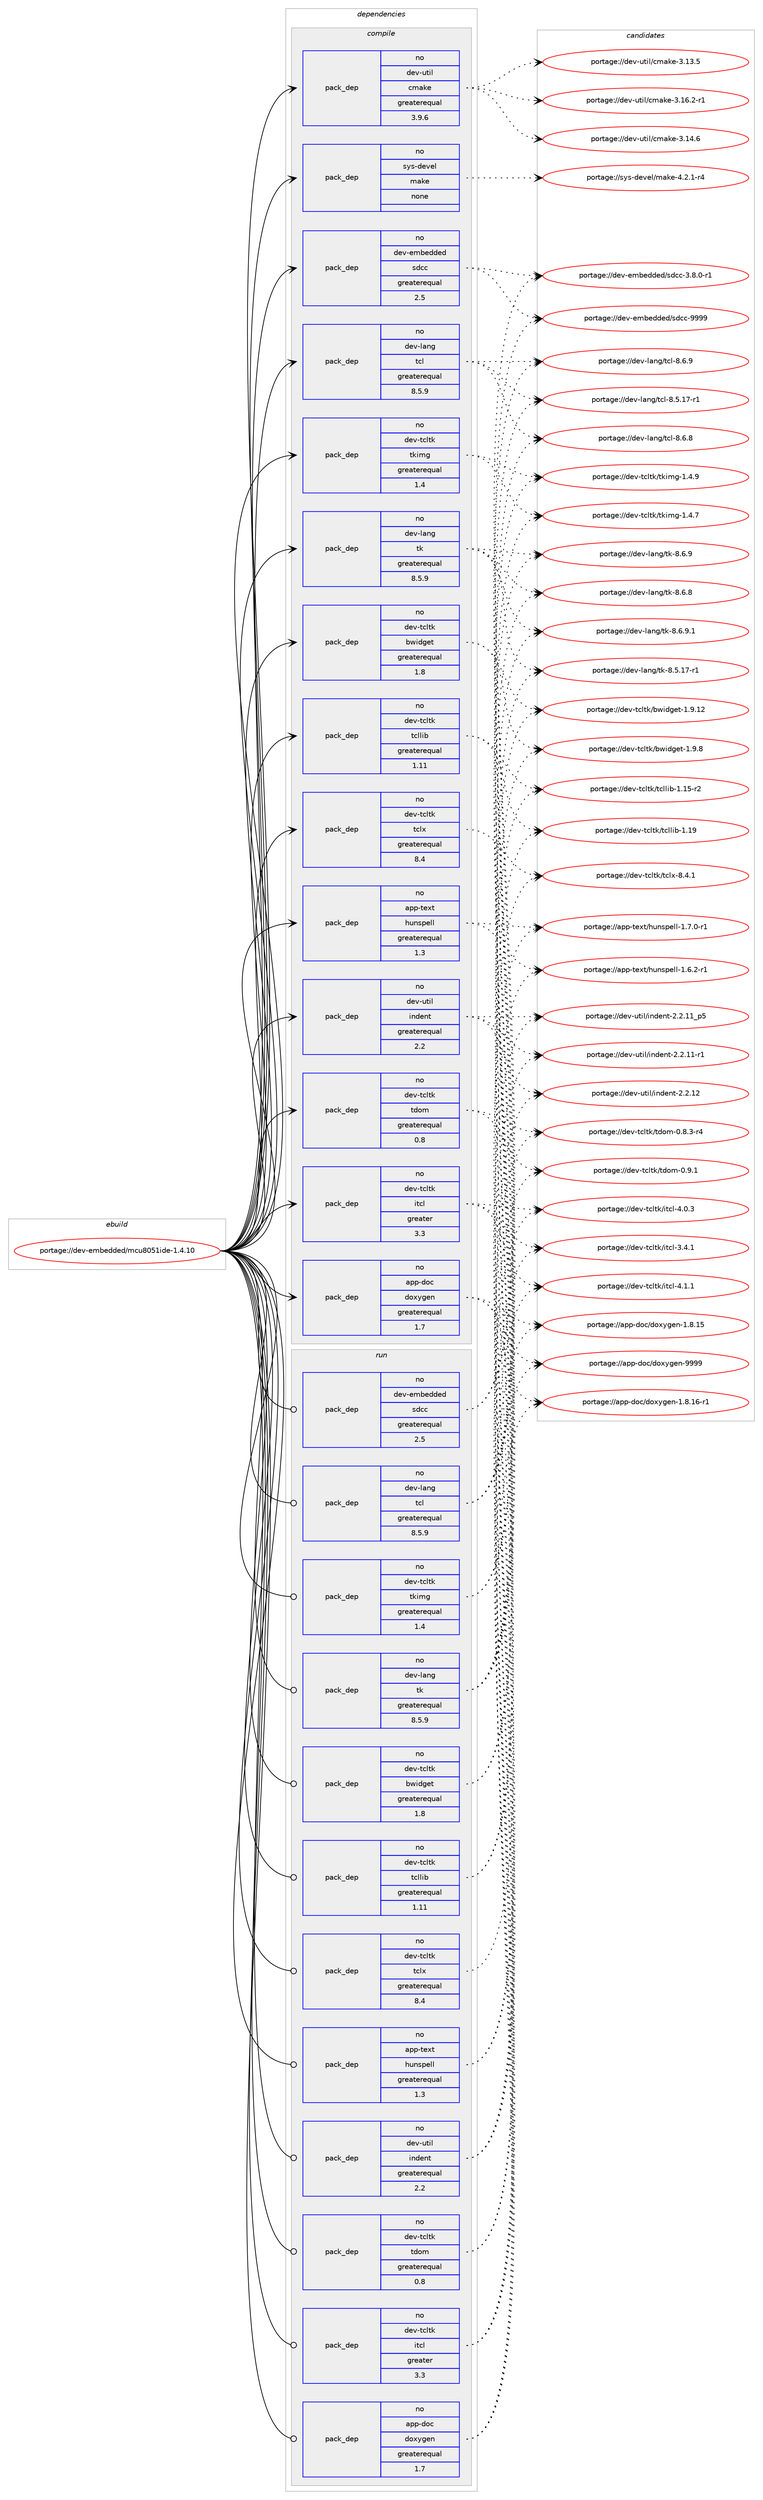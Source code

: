 digraph prolog {

# *************
# Graph options
# *************

newrank=true;
concentrate=true;
compound=true;
graph [rankdir=LR,fontname=Helvetica,fontsize=10,ranksep=1.5];#, ranksep=2.5, nodesep=0.2];
edge  [arrowhead=vee];
node  [fontname=Helvetica,fontsize=10];

# **********
# The ebuild
# **********

subgraph cluster_leftcol {
color=gray;
rank=same;
label=<<i>ebuild</i>>;
id [label="portage://dev-embedded/mcu8051ide-1.4.10", color=red, width=4, href="../dev-embedded/mcu8051ide-1.4.10.svg"];
}

# ****************
# The dependencies
# ****************

subgraph cluster_midcol {
color=gray;
label=<<i>dependencies</i>>;
subgraph cluster_compile {
fillcolor="#eeeeee";
style=filled;
label=<<i>compile</i>>;
subgraph pack432775 {
dependency575608 [label=<<TABLE BORDER="0" CELLBORDER="1" CELLSPACING="0" CELLPADDING="4" WIDTH="220"><TR><TD ROWSPAN="6" CELLPADDING="30">pack_dep</TD></TR><TR><TD WIDTH="110">no</TD></TR><TR><TD>app-doc</TD></TR><TR><TD>doxygen</TD></TR><TR><TD>greaterequal</TD></TR><TR><TD>1.7</TD></TR></TABLE>>, shape=none, color=blue];
}
id:e -> dependency575608:w [weight=20,style="solid",arrowhead="vee"];
subgraph pack432776 {
dependency575609 [label=<<TABLE BORDER="0" CELLBORDER="1" CELLSPACING="0" CELLPADDING="4" WIDTH="220"><TR><TD ROWSPAN="6" CELLPADDING="30">pack_dep</TD></TR><TR><TD WIDTH="110">no</TD></TR><TR><TD>app-text</TD></TR><TR><TD>hunspell</TD></TR><TR><TD>greaterequal</TD></TR><TR><TD>1.3</TD></TR></TABLE>>, shape=none, color=blue];
}
id:e -> dependency575609:w [weight=20,style="solid",arrowhead="vee"];
subgraph pack432777 {
dependency575610 [label=<<TABLE BORDER="0" CELLBORDER="1" CELLSPACING="0" CELLPADDING="4" WIDTH="220"><TR><TD ROWSPAN="6" CELLPADDING="30">pack_dep</TD></TR><TR><TD WIDTH="110">no</TD></TR><TR><TD>dev-embedded</TD></TR><TR><TD>sdcc</TD></TR><TR><TD>greaterequal</TD></TR><TR><TD>2.5</TD></TR></TABLE>>, shape=none, color=blue];
}
id:e -> dependency575610:w [weight=20,style="solid",arrowhead="vee"];
subgraph pack432778 {
dependency575611 [label=<<TABLE BORDER="0" CELLBORDER="1" CELLSPACING="0" CELLPADDING="4" WIDTH="220"><TR><TD ROWSPAN="6" CELLPADDING="30">pack_dep</TD></TR><TR><TD WIDTH="110">no</TD></TR><TR><TD>dev-lang</TD></TR><TR><TD>tcl</TD></TR><TR><TD>greaterequal</TD></TR><TR><TD>8.5.9</TD></TR></TABLE>>, shape=none, color=blue];
}
id:e -> dependency575611:w [weight=20,style="solid",arrowhead="vee"];
subgraph pack432779 {
dependency575612 [label=<<TABLE BORDER="0" CELLBORDER="1" CELLSPACING="0" CELLPADDING="4" WIDTH="220"><TR><TD ROWSPAN="6" CELLPADDING="30">pack_dep</TD></TR><TR><TD WIDTH="110">no</TD></TR><TR><TD>dev-lang</TD></TR><TR><TD>tk</TD></TR><TR><TD>greaterequal</TD></TR><TR><TD>8.5.9</TD></TR></TABLE>>, shape=none, color=blue];
}
id:e -> dependency575612:w [weight=20,style="solid",arrowhead="vee"];
subgraph pack432780 {
dependency575613 [label=<<TABLE BORDER="0" CELLBORDER="1" CELLSPACING="0" CELLPADDING="4" WIDTH="220"><TR><TD ROWSPAN="6" CELLPADDING="30">pack_dep</TD></TR><TR><TD WIDTH="110">no</TD></TR><TR><TD>dev-tcltk</TD></TR><TR><TD>bwidget</TD></TR><TR><TD>greaterequal</TD></TR><TR><TD>1.8</TD></TR></TABLE>>, shape=none, color=blue];
}
id:e -> dependency575613:w [weight=20,style="solid",arrowhead="vee"];
subgraph pack432781 {
dependency575614 [label=<<TABLE BORDER="0" CELLBORDER="1" CELLSPACING="0" CELLPADDING="4" WIDTH="220"><TR><TD ROWSPAN="6" CELLPADDING="30">pack_dep</TD></TR><TR><TD WIDTH="110">no</TD></TR><TR><TD>dev-tcltk</TD></TR><TR><TD>itcl</TD></TR><TR><TD>greater</TD></TR><TR><TD>3.3</TD></TR></TABLE>>, shape=none, color=blue];
}
id:e -> dependency575614:w [weight=20,style="solid",arrowhead="vee"];
subgraph pack432782 {
dependency575615 [label=<<TABLE BORDER="0" CELLBORDER="1" CELLSPACING="0" CELLPADDING="4" WIDTH="220"><TR><TD ROWSPAN="6" CELLPADDING="30">pack_dep</TD></TR><TR><TD WIDTH="110">no</TD></TR><TR><TD>dev-tcltk</TD></TR><TR><TD>tcllib</TD></TR><TR><TD>greaterequal</TD></TR><TR><TD>1.11</TD></TR></TABLE>>, shape=none, color=blue];
}
id:e -> dependency575615:w [weight=20,style="solid",arrowhead="vee"];
subgraph pack432783 {
dependency575616 [label=<<TABLE BORDER="0" CELLBORDER="1" CELLSPACING="0" CELLPADDING="4" WIDTH="220"><TR><TD ROWSPAN="6" CELLPADDING="30">pack_dep</TD></TR><TR><TD WIDTH="110">no</TD></TR><TR><TD>dev-tcltk</TD></TR><TR><TD>tclx</TD></TR><TR><TD>greaterequal</TD></TR><TR><TD>8.4</TD></TR></TABLE>>, shape=none, color=blue];
}
id:e -> dependency575616:w [weight=20,style="solid",arrowhead="vee"];
subgraph pack432784 {
dependency575617 [label=<<TABLE BORDER="0" CELLBORDER="1" CELLSPACING="0" CELLPADDING="4" WIDTH="220"><TR><TD ROWSPAN="6" CELLPADDING="30">pack_dep</TD></TR><TR><TD WIDTH="110">no</TD></TR><TR><TD>dev-tcltk</TD></TR><TR><TD>tdom</TD></TR><TR><TD>greaterequal</TD></TR><TR><TD>0.8</TD></TR></TABLE>>, shape=none, color=blue];
}
id:e -> dependency575617:w [weight=20,style="solid",arrowhead="vee"];
subgraph pack432785 {
dependency575618 [label=<<TABLE BORDER="0" CELLBORDER="1" CELLSPACING="0" CELLPADDING="4" WIDTH="220"><TR><TD ROWSPAN="6" CELLPADDING="30">pack_dep</TD></TR><TR><TD WIDTH="110">no</TD></TR><TR><TD>dev-tcltk</TD></TR><TR><TD>tkimg</TD></TR><TR><TD>greaterequal</TD></TR><TR><TD>1.4</TD></TR></TABLE>>, shape=none, color=blue];
}
id:e -> dependency575618:w [weight=20,style="solid",arrowhead="vee"];
subgraph pack432786 {
dependency575619 [label=<<TABLE BORDER="0" CELLBORDER="1" CELLSPACING="0" CELLPADDING="4" WIDTH="220"><TR><TD ROWSPAN="6" CELLPADDING="30">pack_dep</TD></TR><TR><TD WIDTH="110">no</TD></TR><TR><TD>dev-util</TD></TR><TR><TD>cmake</TD></TR><TR><TD>greaterequal</TD></TR><TR><TD>3.9.6</TD></TR></TABLE>>, shape=none, color=blue];
}
id:e -> dependency575619:w [weight=20,style="solid",arrowhead="vee"];
subgraph pack432787 {
dependency575620 [label=<<TABLE BORDER="0" CELLBORDER="1" CELLSPACING="0" CELLPADDING="4" WIDTH="220"><TR><TD ROWSPAN="6" CELLPADDING="30">pack_dep</TD></TR><TR><TD WIDTH="110">no</TD></TR><TR><TD>dev-util</TD></TR><TR><TD>indent</TD></TR><TR><TD>greaterequal</TD></TR><TR><TD>2.2</TD></TR></TABLE>>, shape=none, color=blue];
}
id:e -> dependency575620:w [weight=20,style="solid",arrowhead="vee"];
subgraph pack432788 {
dependency575621 [label=<<TABLE BORDER="0" CELLBORDER="1" CELLSPACING="0" CELLPADDING="4" WIDTH="220"><TR><TD ROWSPAN="6" CELLPADDING="30">pack_dep</TD></TR><TR><TD WIDTH="110">no</TD></TR><TR><TD>sys-devel</TD></TR><TR><TD>make</TD></TR><TR><TD>none</TD></TR><TR><TD></TD></TR></TABLE>>, shape=none, color=blue];
}
id:e -> dependency575621:w [weight=20,style="solid",arrowhead="vee"];
}
subgraph cluster_compileandrun {
fillcolor="#eeeeee";
style=filled;
label=<<i>compile and run</i>>;
}
subgraph cluster_run {
fillcolor="#eeeeee";
style=filled;
label=<<i>run</i>>;
subgraph pack432789 {
dependency575622 [label=<<TABLE BORDER="0" CELLBORDER="1" CELLSPACING="0" CELLPADDING="4" WIDTH="220"><TR><TD ROWSPAN="6" CELLPADDING="30">pack_dep</TD></TR><TR><TD WIDTH="110">no</TD></TR><TR><TD>app-doc</TD></TR><TR><TD>doxygen</TD></TR><TR><TD>greaterequal</TD></TR><TR><TD>1.7</TD></TR></TABLE>>, shape=none, color=blue];
}
id:e -> dependency575622:w [weight=20,style="solid",arrowhead="odot"];
subgraph pack432790 {
dependency575623 [label=<<TABLE BORDER="0" CELLBORDER="1" CELLSPACING="0" CELLPADDING="4" WIDTH="220"><TR><TD ROWSPAN="6" CELLPADDING="30">pack_dep</TD></TR><TR><TD WIDTH="110">no</TD></TR><TR><TD>app-text</TD></TR><TR><TD>hunspell</TD></TR><TR><TD>greaterequal</TD></TR><TR><TD>1.3</TD></TR></TABLE>>, shape=none, color=blue];
}
id:e -> dependency575623:w [weight=20,style="solid",arrowhead="odot"];
subgraph pack432791 {
dependency575624 [label=<<TABLE BORDER="0" CELLBORDER="1" CELLSPACING="0" CELLPADDING="4" WIDTH="220"><TR><TD ROWSPAN="6" CELLPADDING="30">pack_dep</TD></TR><TR><TD WIDTH="110">no</TD></TR><TR><TD>dev-embedded</TD></TR><TR><TD>sdcc</TD></TR><TR><TD>greaterequal</TD></TR><TR><TD>2.5</TD></TR></TABLE>>, shape=none, color=blue];
}
id:e -> dependency575624:w [weight=20,style="solid",arrowhead="odot"];
subgraph pack432792 {
dependency575625 [label=<<TABLE BORDER="0" CELLBORDER="1" CELLSPACING="0" CELLPADDING="4" WIDTH="220"><TR><TD ROWSPAN="6" CELLPADDING="30">pack_dep</TD></TR><TR><TD WIDTH="110">no</TD></TR><TR><TD>dev-lang</TD></TR><TR><TD>tcl</TD></TR><TR><TD>greaterequal</TD></TR><TR><TD>8.5.9</TD></TR></TABLE>>, shape=none, color=blue];
}
id:e -> dependency575625:w [weight=20,style="solid",arrowhead="odot"];
subgraph pack432793 {
dependency575626 [label=<<TABLE BORDER="0" CELLBORDER="1" CELLSPACING="0" CELLPADDING="4" WIDTH="220"><TR><TD ROWSPAN="6" CELLPADDING="30">pack_dep</TD></TR><TR><TD WIDTH="110">no</TD></TR><TR><TD>dev-lang</TD></TR><TR><TD>tk</TD></TR><TR><TD>greaterequal</TD></TR><TR><TD>8.5.9</TD></TR></TABLE>>, shape=none, color=blue];
}
id:e -> dependency575626:w [weight=20,style="solid",arrowhead="odot"];
subgraph pack432794 {
dependency575627 [label=<<TABLE BORDER="0" CELLBORDER="1" CELLSPACING="0" CELLPADDING="4" WIDTH="220"><TR><TD ROWSPAN="6" CELLPADDING="30">pack_dep</TD></TR><TR><TD WIDTH="110">no</TD></TR><TR><TD>dev-tcltk</TD></TR><TR><TD>bwidget</TD></TR><TR><TD>greaterequal</TD></TR><TR><TD>1.8</TD></TR></TABLE>>, shape=none, color=blue];
}
id:e -> dependency575627:w [weight=20,style="solid",arrowhead="odot"];
subgraph pack432795 {
dependency575628 [label=<<TABLE BORDER="0" CELLBORDER="1" CELLSPACING="0" CELLPADDING="4" WIDTH="220"><TR><TD ROWSPAN="6" CELLPADDING="30">pack_dep</TD></TR><TR><TD WIDTH="110">no</TD></TR><TR><TD>dev-tcltk</TD></TR><TR><TD>itcl</TD></TR><TR><TD>greater</TD></TR><TR><TD>3.3</TD></TR></TABLE>>, shape=none, color=blue];
}
id:e -> dependency575628:w [weight=20,style="solid",arrowhead="odot"];
subgraph pack432796 {
dependency575629 [label=<<TABLE BORDER="0" CELLBORDER="1" CELLSPACING="0" CELLPADDING="4" WIDTH="220"><TR><TD ROWSPAN="6" CELLPADDING="30">pack_dep</TD></TR><TR><TD WIDTH="110">no</TD></TR><TR><TD>dev-tcltk</TD></TR><TR><TD>tcllib</TD></TR><TR><TD>greaterequal</TD></TR><TR><TD>1.11</TD></TR></TABLE>>, shape=none, color=blue];
}
id:e -> dependency575629:w [weight=20,style="solid",arrowhead="odot"];
subgraph pack432797 {
dependency575630 [label=<<TABLE BORDER="0" CELLBORDER="1" CELLSPACING="0" CELLPADDING="4" WIDTH="220"><TR><TD ROWSPAN="6" CELLPADDING="30">pack_dep</TD></TR><TR><TD WIDTH="110">no</TD></TR><TR><TD>dev-tcltk</TD></TR><TR><TD>tclx</TD></TR><TR><TD>greaterequal</TD></TR><TR><TD>8.4</TD></TR></TABLE>>, shape=none, color=blue];
}
id:e -> dependency575630:w [weight=20,style="solid",arrowhead="odot"];
subgraph pack432798 {
dependency575631 [label=<<TABLE BORDER="0" CELLBORDER="1" CELLSPACING="0" CELLPADDING="4" WIDTH="220"><TR><TD ROWSPAN="6" CELLPADDING="30">pack_dep</TD></TR><TR><TD WIDTH="110">no</TD></TR><TR><TD>dev-tcltk</TD></TR><TR><TD>tdom</TD></TR><TR><TD>greaterequal</TD></TR><TR><TD>0.8</TD></TR></TABLE>>, shape=none, color=blue];
}
id:e -> dependency575631:w [weight=20,style="solid",arrowhead="odot"];
subgraph pack432799 {
dependency575632 [label=<<TABLE BORDER="0" CELLBORDER="1" CELLSPACING="0" CELLPADDING="4" WIDTH="220"><TR><TD ROWSPAN="6" CELLPADDING="30">pack_dep</TD></TR><TR><TD WIDTH="110">no</TD></TR><TR><TD>dev-tcltk</TD></TR><TR><TD>tkimg</TD></TR><TR><TD>greaterequal</TD></TR><TR><TD>1.4</TD></TR></TABLE>>, shape=none, color=blue];
}
id:e -> dependency575632:w [weight=20,style="solid",arrowhead="odot"];
subgraph pack432800 {
dependency575633 [label=<<TABLE BORDER="0" CELLBORDER="1" CELLSPACING="0" CELLPADDING="4" WIDTH="220"><TR><TD ROWSPAN="6" CELLPADDING="30">pack_dep</TD></TR><TR><TD WIDTH="110">no</TD></TR><TR><TD>dev-util</TD></TR><TR><TD>indent</TD></TR><TR><TD>greaterequal</TD></TR><TR><TD>2.2</TD></TR></TABLE>>, shape=none, color=blue];
}
id:e -> dependency575633:w [weight=20,style="solid",arrowhead="odot"];
}
}

# **************
# The candidates
# **************

subgraph cluster_choices {
rank=same;
color=gray;
label=<<i>candidates</i>>;

subgraph choice432775 {
color=black;
nodesep=1;
choice971121124510011199471001111201211031011104557575757 [label="portage://app-doc/doxygen-9999", color=red, width=4,href="../app-doc/doxygen-9999.svg"];
choice97112112451001119947100111120121103101110454946564649544511449 [label="portage://app-doc/doxygen-1.8.16-r1", color=red, width=4,href="../app-doc/doxygen-1.8.16-r1.svg"];
choice9711211245100111994710011112012110310111045494656464953 [label="portage://app-doc/doxygen-1.8.15", color=red, width=4,href="../app-doc/doxygen-1.8.15.svg"];
dependency575608:e -> choice971121124510011199471001111201211031011104557575757:w [style=dotted,weight="100"];
dependency575608:e -> choice97112112451001119947100111120121103101110454946564649544511449:w [style=dotted,weight="100"];
dependency575608:e -> choice9711211245100111994710011112012110310111045494656464953:w [style=dotted,weight="100"];
}
subgraph choice432776 {
color=black;
nodesep=1;
choice9711211245116101120116471041171101151121011081084549465546484511449 [label="portage://app-text/hunspell-1.7.0-r1", color=red, width=4,href="../app-text/hunspell-1.7.0-r1.svg"];
choice9711211245116101120116471041171101151121011081084549465446504511449 [label="portage://app-text/hunspell-1.6.2-r1", color=red, width=4,href="../app-text/hunspell-1.6.2-r1.svg"];
dependency575609:e -> choice9711211245116101120116471041171101151121011081084549465546484511449:w [style=dotted,weight="100"];
dependency575609:e -> choice9711211245116101120116471041171101151121011081084549465446504511449:w [style=dotted,weight="100"];
}
subgraph choice432777 {
color=black;
nodesep=1;
choice10010111845101109981011001001011004711510099994557575757 [label="portage://dev-embedded/sdcc-9999", color=red, width=4,href="../dev-embedded/sdcc-9999.svg"];
choice10010111845101109981011001001011004711510099994551465646484511449 [label="portage://dev-embedded/sdcc-3.8.0-r1", color=red, width=4,href="../dev-embedded/sdcc-3.8.0-r1.svg"];
dependency575610:e -> choice10010111845101109981011001001011004711510099994557575757:w [style=dotted,weight="100"];
dependency575610:e -> choice10010111845101109981011001001011004711510099994551465646484511449:w [style=dotted,weight="100"];
}
subgraph choice432778 {
color=black;
nodesep=1;
choice10010111845108971101034711699108455646544657 [label="portage://dev-lang/tcl-8.6.9", color=red, width=4,href="../dev-lang/tcl-8.6.9.svg"];
choice10010111845108971101034711699108455646544656 [label="portage://dev-lang/tcl-8.6.8", color=red, width=4,href="../dev-lang/tcl-8.6.8.svg"];
choice10010111845108971101034711699108455646534649554511449 [label="portage://dev-lang/tcl-8.5.17-r1", color=red, width=4,href="../dev-lang/tcl-8.5.17-r1.svg"];
dependency575611:e -> choice10010111845108971101034711699108455646544657:w [style=dotted,weight="100"];
dependency575611:e -> choice10010111845108971101034711699108455646544656:w [style=dotted,weight="100"];
dependency575611:e -> choice10010111845108971101034711699108455646534649554511449:w [style=dotted,weight="100"];
}
subgraph choice432779 {
color=black;
nodesep=1;
choice1001011184510897110103471161074556465446574649 [label="portage://dev-lang/tk-8.6.9.1", color=red, width=4,href="../dev-lang/tk-8.6.9.1.svg"];
choice100101118451089711010347116107455646544657 [label="portage://dev-lang/tk-8.6.9", color=red, width=4,href="../dev-lang/tk-8.6.9.svg"];
choice100101118451089711010347116107455646544656 [label="portage://dev-lang/tk-8.6.8", color=red, width=4,href="../dev-lang/tk-8.6.8.svg"];
choice100101118451089711010347116107455646534649554511449 [label="portage://dev-lang/tk-8.5.17-r1", color=red, width=4,href="../dev-lang/tk-8.5.17-r1.svg"];
dependency575612:e -> choice1001011184510897110103471161074556465446574649:w [style=dotted,weight="100"];
dependency575612:e -> choice100101118451089711010347116107455646544657:w [style=dotted,weight="100"];
dependency575612:e -> choice100101118451089711010347116107455646544656:w [style=dotted,weight="100"];
dependency575612:e -> choice100101118451089711010347116107455646534649554511449:w [style=dotted,weight="100"];
}
subgraph choice432780 {
color=black;
nodesep=1;
choice10010111845116991081161074798119105100103101116454946574656 [label="portage://dev-tcltk/bwidget-1.9.8", color=red, width=4,href="../dev-tcltk/bwidget-1.9.8.svg"];
choice1001011184511699108116107479811910510010310111645494657464950 [label="portage://dev-tcltk/bwidget-1.9.12", color=red, width=4,href="../dev-tcltk/bwidget-1.9.12.svg"];
dependency575613:e -> choice10010111845116991081161074798119105100103101116454946574656:w [style=dotted,weight="100"];
dependency575613:e -> choice1001011184511699108116107479811910510010310111645494657464950:w [style=dotted,weight="100"];
}
subgraph choice432781 {
color=black;
nodesep=1;
choice10010111845116991081161074710511699108455246494649 [label="portage://dev-tcltk/itcl-4.1.1", color=red, width=4,href="../dev-tcltk/itcl-4.1.1.svg"];
choice10010111845116991081161074710511699108455246484651 [label="portage://dev-tcltk/itcl-4.0.3", color=red, width=4,href="../dev-tcltk/itcl-4.0.3.svg"];
choice10010111845116991081161074710511699108455146524649 [label="portage://dev-tcltk/itcl-3.4.1", color=red, width=4,href="../dev-tcltk/itcl-3.4.1.svg"];
dependency575614:e -> choice10010111845116991081161074710511699108455246494649:w [style=dotted,weight="100"];
dependency575614:e -> choice10010111845116991081161074710511699108455246484651:w [style=dotted,weight="100"];
dependency575614:e -> choice10010111845116991081161074710511699108455146524649:w [style=dotted,weight="100"];
}
subgraph choice432782 {
color=black;
nodesep=1;
choice10010111845116991081161074711699108108105984549464957 [label="portage://dev-tcltk/tcllib-1.19", color=red, width=4,href="../dev-tcltk/tcllib-1.19.svg"];
choice100101118451169910811610747116991081081059845494649534511450 [label="portage://dev-tcltk/tcllib-1.15-r2", color=red, width=4,href="../dev-tcltk/tcllib-1.15-r2.svg"];
dependency575615:e -> choice10010111845116991081161074711699108108105984549464957:w [style=dotted,weight="100"];
dependency575615:e -> choice100101118451169910811610747116991081081059845494649534511450:w [style=dotted,weight="100"];
}
subgraph choice432783 {
color=black;
nodesep=1;
choice10010111845116991081161074711699108120455646524649 [label="portage://dev-tcltk/tclx-8.4.1", color=red, width=4,href="../dev-tcltk/tclx-8.4.1.svg"];
dependency575616:e -> choice10010111845116991081161074711699108120455646524649:w [style=dotted,weight="100"];
}
subgraph choice432784 {
color=black;
nodesep=1;
choice100101118451169910811610747116100111109454846574649 [label="portage://dev-tcltk/tdom-0.9.1", color=red, width=4,href="../dev-tcltk/tdom-0.9.1.svg"];
choice1001011184511699108116107471161001111094548465646514511452 [label="portage://dev-tcltk/tdom-0.8.3-r4", color=red, width=4,href="../dev-tcltk/tdom-0.8.3-r4.svg"];
dependency575617:e -> choice100101118451169910811610747116100111109454846574649:w [style=dotted,weight="100"];
dependency575617:e -> choice1001011184511699108116107471161001111094548465646514511452:w [style=dotted,weight="100"];
}
subgraph choice432785 {
color=black;
nodesep=1;
choice100101118451169910811610747116107105109103454946524657 [label="portage://dev-tcltk/tkimg-1.4.9", color=red, width=4,href="../dev-tcltk/tkimg-1.4.9.svg"];
choice100101118451169910811610747116107105109103454946524655 [label="portage://dev-tcltk/tkimg-1.4.7", color=red, width=4,href="../dev-tcltk/tkimg-1.4.7.svg"];
dependency575618:e -> choice100101118451169910811610747116107105109103454946524657:w [style=dotted,weight="100"];
dependency575618:e -> choice100101118451169910811610747116107105109103454946524655:w [style=dotted,weight="100"];
}
subgraph choice432786 {
color=black;
nodesep=1;
choice10010111845117116105108479910997107101455146495446504511449 [label="portage://dev-util/cmake-3.16.2-r1", color=red, width=4,href="../dev-util/cmake-3.16.2-r1.svg"];
choice1001011184511711610510847991099710710145514649524654 [label="portage://dev-util/cmake-3.14.6", color=red, width=4,href="../dev-util/cmake-3.14.6.svg"];
choice1001011184511711610510847991099710710145514649514653 [label="portage://dev-util/cmake-3.13.5", color=red, width=4,href="../dev-util/cmake-3.13.5.svg"];
dependency575619:e -> choice10010111845117116105108479910997107101455146495446504511449:w [style=dotted,weight="100"];
dependency575619:e -> choice1001011184511711610510847991099710710145514649524654:w [style=dotted,weight="100"];
dependency575619:e -> choice1001011184511711610510847991099710710145514649514653:w [style=dotted,weight="100"];
}
subgraph choice432787 {
color=black;
nodesep=1;
choice100101118451171161051084710511010010111011645504650464950 [label="portage://dev-util/indent-2.2.12", color=red, width=4,href="../dev-util/indent-2.2.12.svg"];
choice1001011184511711610510847105110100101110116455046504649499511253 [label="portage://dev-util/indent-2.2.11_p5", color=red, width=4,href="../dev-util/indent-2.2.11_p5.svg"];
choice1001011184511711610510847105110100101110116455046504649494511449 [label="portage://dev-util/indent-2.2.11-r1", color=red, width=4,href="../dev-util/indent-2.2.11-r1.svg"];
dependency575620:e -> choice100101118451171161051084710511010010111011645504650464950:w [style=dotted,weight="100"];
dependency575620:e -> choice1001011184511711610510847105110100101110116455046504649499511253:w [style=dotted,weight="100"];
dependency575620:e -> choice1001011184511711610510847105110100101110116455046504649494511449:w [style=dotted,weight="100"];
}
subgraph choice432788 {
color=black;
nodesep=1;
choice1151211154510010111810110847109971071014552465046494511452 [label="portage://sys-devel/make-4.2.1-r4", color=red, width=4,href="../sys-devel/make-4.2.1-r4.svg"];
dependency575621:e -> choice1151211154510010111810110847109971071014552465046494511452:w [style=dotted,weight="100"];
}
subgraph choice432789 {
color=black;
nodesep=1;
choice971121124510011199471001111201211031011104557575757 [label="portage://app-doc/doxygen-9999", color=red, width=4,href="../app-doc/doxygen-9999.svg"];
choice97112112451001119947100111120121103101110454946564649544511449 [label="portage://app-doc/doxygen-1.8.16-r1", color=red, width=4,href="../app-doc/doxygen-1.8.16-r1.svg"];
choice9711211245100111994710011112012110310111045494656464953 [label="portage://app-doc/doxygen-1.8.15", color=red, width=4,href="../app-doc/doxygen-1.8.15.svg"];
dependency575622:e -> choice971121124510011199471001111201211031011104557575757:w [style=dotted,weight="100"];
dependency575622:e -> choice97112112451001119947100111120121103101110454946564649544511449:w [style=dotted,weight="100"];
dependency575622:e -> choice9711211245100111994710011112012110310111045494656464953:w [style=dotted,weight="100"];
}
subgraph choice432790 {
color=black;
nodesep=1;
choice9711211245116101120116471041171101151121011081084549465546484511449 [label="portage://app-text/hunspell-1.7.0-r1", color=red, width=4,href="../app-text/hunspell-1.7.0-r1.svg"];
choice9711211245116101120116471041171101151121011081084549465446504511449 [label="portage://app-text/hunspell-1.6.2-r1", color=red, width=4,href="../app-text/hunspell-1.6.2-r1.svg"];
dependency575623:e -> choice9711211245116101120116471041171101151121011081084549465546484511449:w [style=dotted,weight="100"];
dependency575623:e -> choice9711211245116101120116471041171101151121011081084549465446504511449:w [style=dotted,weight="100"];
}
subgraph choice432791 {
color=black;
nodesep=1;
choice10010111845101109981011001001011004711510099994557575757 [label="portage://dev-embedded/sdcc-9999", color=red, width=4,href="../dev-embedded/sdcc-9999.svg"];
choice10010111845101109981011001001011004711510099994551465646484511449 [label="portage://dev-embedded/sdcc-3.8.0-r1", color=red, width=4,href="../dev-embedded/sdcc-3.8.0-r1.svg"];
dependency575624:e -> choice10010111845101109981011001001011004711510099994557575757:w [style=dotted,weight="100"];
dependency575624:e -> choice10010111845101109981011001001011004711510099994551465646484511449:w [style=dotted,weight="100"];
}
subgraph choice432792 {
color=black;
nodesep=1;
choice10010111845108971101034711699108455646544657 [label="portage://dev-lang/tcl-8.6.9", color=red, width=4,href="../dev-lang/tcl-8.6.9.svg"];
choice10010111845108971101034711699108455646544656 [label="portage://dev-lang/tcl-8.6.8", color=red, width=4,href="../dev-lang/tcl-8.6.8.svg"];
choice10010111845108971101034711699108455646534649554511449 [label="portage://dev-lang/tcl-8.5.17-r1", color=red, width=4,href="../dev-lang/tcl-8.5.17-r1.svg"];
dependency575625:e -> choice10010111845108971101034711699108455646544657:w [style=dotted,weight="100"];
dependency575625:e -> choice10010111845108971101034711699108455646544656:w [style=dotted,weight="100"];
dependency575625:e -> choice10010111845108971101034711699108455646534649554511449:w [style=dotted,weight="100"];
}
subgraph choice432793 {
color=black;
nodesep=1;
choice1001011184510897110103471161074556465446574649 [label="portage://dev-lang/tk-8.6.9.1", color=red, width=4,href="../dev-lang/tk-8.6.9.1.svg"];
choice100101118451089711010347116107455646544657 [label="portage://dev-lang/tk-8.6.9", color=red, width=4,href="../dev-lang/tk-8.6.9.svg"];
choice100101118451089711010347116107455646544656 [label="portage://dev-lang/tk-8.6.8", color=red, width=4,href="../dev-lang/tk-8.6.8.svg"];
choice100101118451089711010347116107455646534649554511449 [label="portage://dev-lang/tk-8.5.17-r1", color=red, width=4,href="../dev-lang/tk-8.5.17-r1.svg"];
dependency575626:e -> choice1001011184510897110103471161074556465446574649:w [style=dotted,weight="100"];
dependency575626:e -> choice100101118451089711010347116107455646544657:w [style=dotted,weight="100"];
dependency575626:e -> choice100101118451089711010347116107455646544656:w [style=dotted,weight="100"];
dependency575626:e -> choice100101118451089711010347116107455646534649554511449:w [style=dotted,weight="100"];
}
subgraph choice432794 {
color=black;
nodesep=1;
choice10010111845116991081161074798119105100103101116454946574656 [label="portage://dev-tcltk/bwidget-1.9.8", color=red, width=4,href="../dev-tcltk/bwidget-1.9.8.svg"];
choice1001011184511699108116107479811910510010310111645494657464950 [label="portage://dev-tcltk/bwidget-1.9.12", color=red, width=4,href="../dev-tcltk/bwidget-1.9.12.svg"];
dependency575627:e -> choice10010111845116991081161074798119105100103101116454946574656:w [style=dotted,weight="100"];
dependency575627:e -> choice1001011184511699108116107479811910510010310111645494657464950:w [style=dotted,weight="100"];
}
subgraph choice432795 {
color=black;
nodesep=1;
choice10010111845116991081161074710511699108455246494649 [label="portage://dev-tcltk/itcl-4.1.1", color=red, width=4,href="../dev-tcltk/itcl-4.1.1.svg"];
choice10010111845116991081161074710511699108455246484651 [label="portage://dev-tcltk/itcl-4.0.3", color=red, width=4,href="../dev-tcltk/itcl-4.0.3.svg"];
choice10010111845116991081161074710511699108455146524649 [label="portage://dev-tcltk/itcl-3.4.1", color=red, width=4,href="../dev-tcltk/itcl-3.4.1.svg"];
dependency575628:e -> choice10010111845116991081161074710511699108455246494649:w [style=dotted,weight="100"];
dependency575628:e -> choice10010111845116991081161074710511699108455246484651:w [style=dotted,weight="100"];
dependency575628:e -> choice10010111845116991081161074710511699108455146524649:w [style=dotted,weight="100"];
}
subgraph choice432796 {
color=black;
nodesep=1;
choice10010111845116991081161074711699108108105984549464957 [label="portage://dev-tcltk/tcllib-1.19", color=red, width=4,href="../dev-tcltk/tcllib-1.19.svg"];
choice100101118451169910811610747116991081081059845494649534511450 [label="portage://dev-tcltk/tcllib-1.15-r2", color=red, width=4,href="../dev-tcltk/tcllib-1.15-r2.svg"];
dependency575629:e -> choice10010111845116991081161074711699108108105984549464957:w [style=dotted,weight="100"];
dependency575629:e -> choice100101118451169910811610747116991081081059845494649534511450:w [style=dotted,weight="100"];
}
subgraph choice432797 {
color=black;
nodesep=1;
choice10010111845116991081161074711699108120455646524649 [label="portage://dev-tcltk/tclx-8.4.1", color=red, width=4,href="../dev-tcltk/tclx-8.4.1.svg"];
dependency575630:e -> choice10010111845116991081161074711699108120455646524649:w [style=dotted,weight="100"];
}
subgraph choice432798 {
color=black;
nodesep=1;
choice100101118451169910811610747116100111109454846574649 [label="portage://dev-tcltk/tdom-0.9.1", color=red, width=4,href="../dev-tcltk/tdom-0.9.1.svg"];
choice1001011184511699108116107471161001111094548465646514511452 [label="portage://dev-tcltk/tdom-0.8.3-r4", color=red, width=4,href="../dev-tcltk/tdom-0.8.3-r4.svg"];
dependency575631:e -> choice100101118451169910811610747116100111109454846574649:w [style=dotted,weight="100"];
dependency575631:e -> choice1001011184511699108116107471161001111094548465646514511452:w [style=dotted,weight="100"];
}
subgraph choice432799 {
color=black;
nodesep=1;
choice100101118451169910811610747116107105109103454946524657 [label="portage://dev-tcltk/tkimg-1.4.9", color=red, width=4,href="../dev-tcltk/tkimg-1.4.9.svg"];
choice100101118451169910811610747116107105109103454946524655 [label="portage://dev-tcltk/tkimg-1.4.7", color=red, width=4,href="../dev-tcltk/tkimg-1.4.7.svg"];
dependency575632:e -> choice100101118451169910811610747116107105109103454946524657:w [style=dotted,weight="100"];
dependency575632:e -> choice100101118451169910811610747116107105109103454946524655:w [style=dotted,weight="100"];
}
subgraph choice432800 {
color=black;
nodesep=1;
choice100101118451171161051084710511010010111011645504650464950 [label="portage://dev-util/indent-2.2.12", color=red, width=4,href="../dev-util/indent-2.2.12.svg"];
choice1001011184511711610510847105110100101110116455046504649499511253 [label="portage://dev-util/indent-2.2.11_p5", color=red, width=4,href="../dev-util/indent-2.2.11_p5.svg"];
choice1001011184511711610510847105110100101110116455046504649494511449 [label="portage://dev-util/indent-2.2.11-r1", color=red, width=4,href="../dev-util/indent-2.2.11-r1.svg"];
dependency575633:e -> choice100101118451171161051084710511010010111011645504650464950:w [style=dotted,weight="100"];
dependency575633:e -> choice1001011184511711610510847105110100101110116455046504649499511253:w [style=dotted,weight="100"];
dependency575633:e -> choice1001011184511711610510847105110100101110116455046504649494511449:w [style=dotted,weight="100"];
}
}

}

